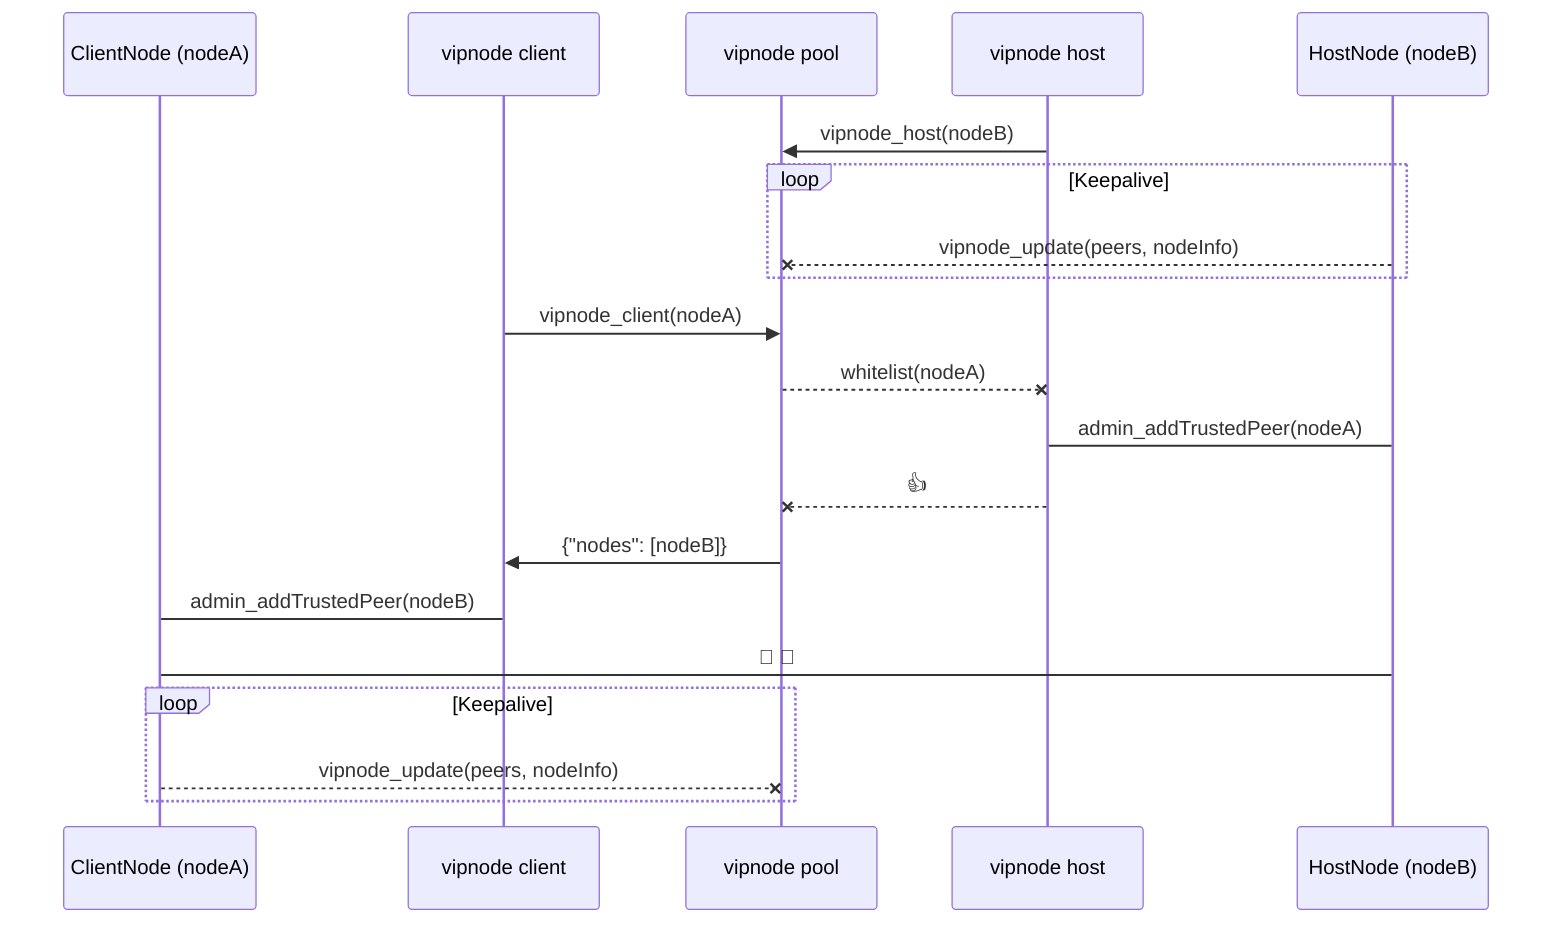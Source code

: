 sequenceDiagram
    participant ClientNode as ClientNode (nodeA)
    participant Client as vipnode client
    participant Pool as vipnode pool
    participant Host as vipnode host
    participant HostNode as HostNode (nodeB)
    Host->>Pool: vipnode_host(nodeB)
    loop Keepalive
        HostNode--xPool: vipnode_update(peers, nodeInfo) 
    end
    Client->>Pool: vipnode_client(nodeA)
    Pool--xHost: whitelist(nodeA)
    Host->HostNode: admin_addTrustedPeer(nodeA)
    Host--xPool: 👍
    Pool->>Client: {"nodes": [nodeB]}
    Client->ClientNode: admin_addTrustedPeer(nodeB)
    ClientNode->HostNode: 👋 👋
    loop Keepalive
        ClientNode--xPool: vipnode_update(peers, nodeInfo) 
    end